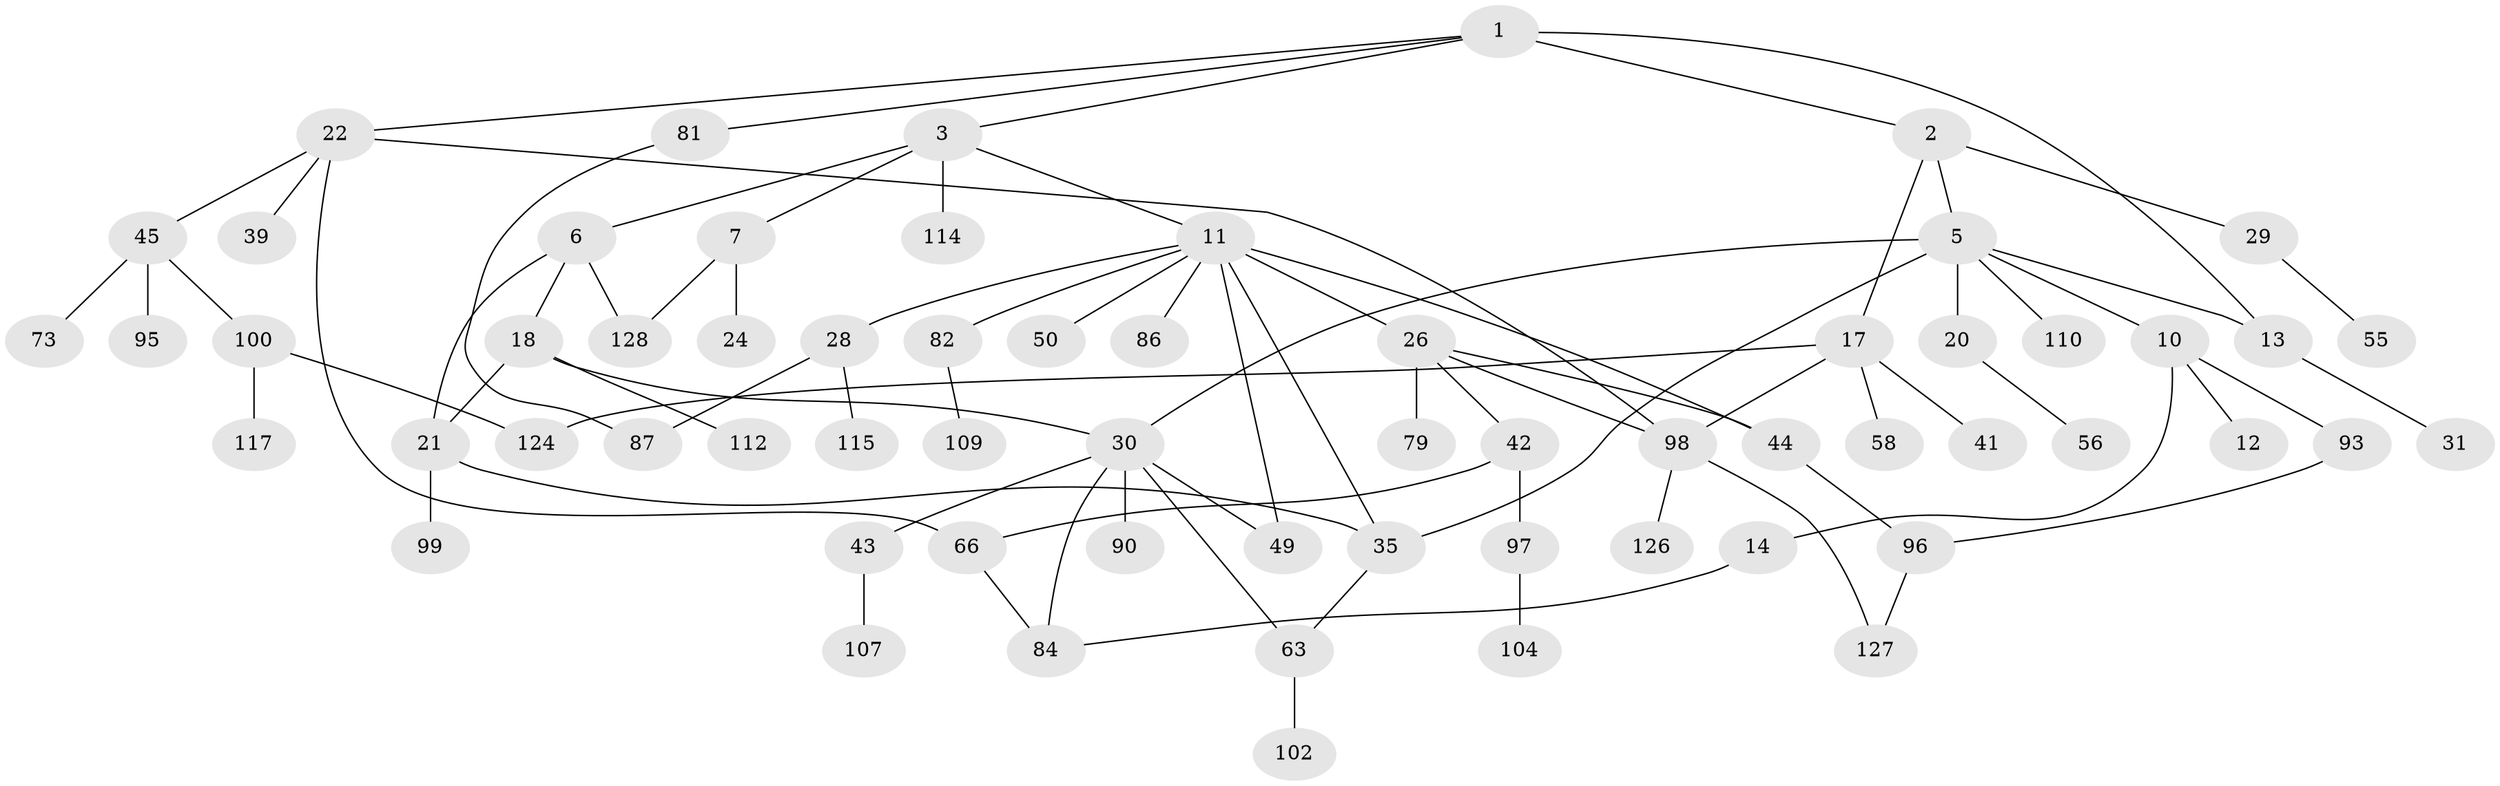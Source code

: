 // original degree distribution, {5: 0.06976744186046512, 4: 0.10077519379844961, 3: 0.1937984496124031, 2: 0.31007751937984496, 6: 0.015503875968992248, 1: 0.31007751937984496}
// Generated by graph-tools (version 1.1) at 2025/13/03/09/25 04:13:28]
// undirected, 64 vertices, 81 edges
graph export_dot {
graph [start="1"]
  node [color=gray90,style=filled];
  1 [super="+46+4"];
  2;
  3;
  5 [super="+9+101+61+16"];
  6 [super="+15"];
  7;
  10;
  11 [super="+19+89"];
  12 [super="+70"];
  13 [super="+59+32+120"];
  14;
  17 [super="+48+25"];
  18 [super="+23"];
  20;
  21 [super="+38"];
  22 [super="+27+88"];
  24 [super="+71"];
  26 [super="+34+51"];
  28 [super="+33"];
  29 [super="+76"];
  30 [super="+40"];
  31;
  35 [super="+53"];
  39;
  41;
  42;
  43;
  44;
  45 [super="+52+94"];
  49 [super="+80"];
  50;
  55;
  56 [super="+129+60"];
  58 [super="+69"];
  63 [super="+78"];
  66 [super="+121"];
  73;
  79 [super="+85"];
  81;
  82;
  84 [super="+105"];
  86;
  87;
  90;
  93 [super="+113"];
  95;
  96;
  97 [super="+103"];
  98;
  99;
  100;
  102;
  104;
  107;
  109;
  110;
  112;
  114;
  115;
  117;
  124;
  126;
  127;
  128;
  1 -- 2;
  1 -- 3;
  1 -- 81;
  1 -- 13 [weight=2];
  1 -- 22;
  2 -- 5;
  2 -- 17;
  2 -- 29;
  3 -- 6;
  3 -- 7;
  3 -- 11;
  3 -- 114;
  5 -- 10;
  5 -- 13;
  5 -- 35;
  5 -- 20;
  5 -- 30;
  5 -- 110;
  6 -- 21;
  6 -- 128;
  6 -- 18;
  7 -- 24;
  7 -- 128;
  10 -- 12;
  10 -- 14;
  10 -- 93;
  11 -- 26;
  11 -- 35;
  11 -- 49 [weight=2];
  11 -- 50;
  11 -- 82;
  11 -- 86;
  11 -- 28;
  11 -- 44;
  13 -- 31 [weight=2];
  14 -- 84;
  17 -- 58;
  17 -- 124;
  17 -- 98;
  17 -- 41;
  18 -- 30;
  18 -- 112;
  18 -- 21;
  20 -- 56;
  21 -- 99;
  21 -- 35;
  22 -- 39;
  22 -- 45;
  22 -- 66;
  22 -- 98;
  26 -- 44;
  26 -- 42;
  26 -- 98;
  26 -- 79;
  28 -- 115;
  28 -- 87;
  29 -- 55;
  30 -- 43;
  30 -- 90;
  30 -- 49;
  30 -- 84;
  30 -- 63;
  35 -- 63;
  42 -- 97;
  42 -- 66;
  43 -- 107;
  44 -- 96;
  45 -- 95;
  45 -- 73 [weight=2];
  45 -- 100;
  63 -- 102;
  66 -- 84;
  81 -- 87;
  82 -- 109;
  93 -- 96;
  96 -- 127;
  97 -- 104;
  98 -- 126;
  98 -- 127;
  100 -- 117;
  100 -- 124;
}

